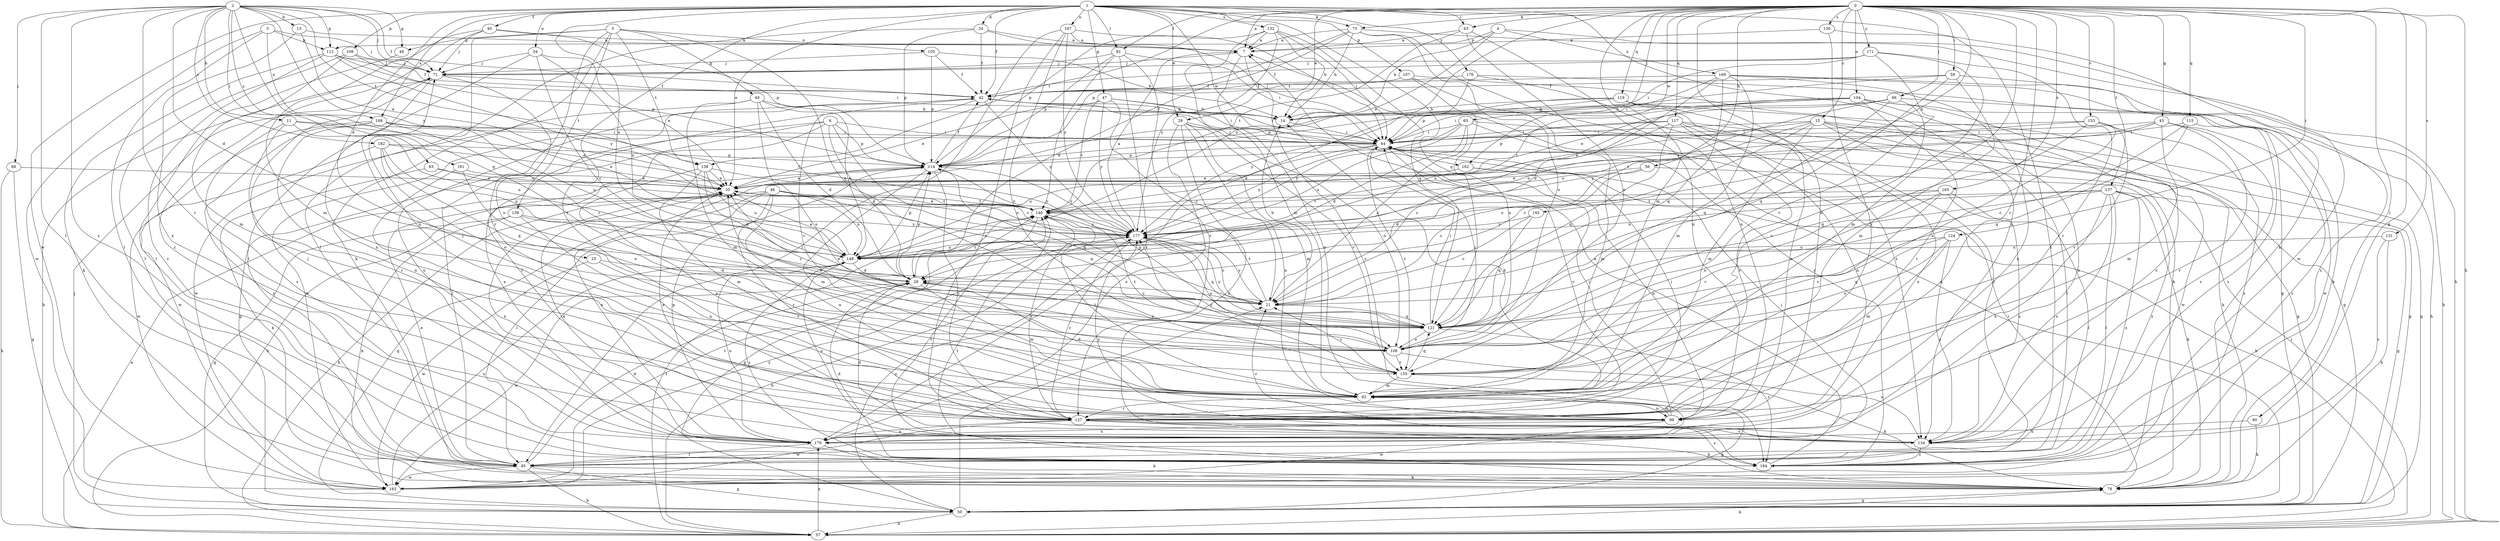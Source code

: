 strict digraph  {
0;
1;
2;
3;
4;
5;
6;
7;
11;
13;
14;
15;
21;
24;
25;
28;
29;
34;
35;
40;
42;
43;
46;
47;
48;
49;
50;
56;
57;
59;
63;
64;
65;
66;
68;
71;
73;
78;
80;
81;
83;
85;
92;
99;
104;
105;
106;
107;
108;
112;
114;
115;
117;
119;
121;
124;
127;
130;
131;
132;
134;
137;
138;
139;
140;
145;
148;
153;
155;
162;
163;
165;
167;
168;
169;
170;
171;
176;
177;
181;
182;
184;
0 -> 7  [label=a];
0 -> 15  [label=c];
0 -> 21  [label=c];
0 -> 29  [label=e];
0 -> 43  [label=g];
0 -> 56  [label=h];
0 -> 57  [label=h];
0 -> 59  [label=i];
0 -> 63  [label=i];
0 -> 65  [label=j];
0 -> 66  [label=j];
0 -> 73  [label=k];
0 -> 80  [label=l];
0 -> 81  [label=l];
0 -> 92  [label=m];
0 -> 99  [label=n];
0 -> 104  [label=o];
0 -> 115  [label=q];
0 -> 117  [label=q];
0 -> 119  [label=q];
0 -> 124  [label=r];
0 -> 127  [label=r];
0 -> 130  [label=s];
0 -> 131  [label=s];
0 -> 137  [label=t];
0 -> 138  [label=t];
0 -> 145  [label=u];
0 -> 148  [label=u];
0 -> 153  [label=v];
0 -> 162  [label=w];
0 -> 165  [label=x];
0 -> 171  [label=y];
0 -> 134  [label=g];
1 -> 24  [label=d];
1 -> 25  [label=d];
1 -> 29  [label=e];
1 -> 34  [label=e];
1 -> 35  [label=e];
1 -> 40  [label=f];
1 -> 42  [label=f];
1 -> 47  [label=g];
1 -> 63  [label=i];
1 -> 73  [label=k];
1 -> 78  [label=k];
1 -> 81  [label=l];
1 -> 107  [label=p];
1 -> 108  [label=p];
1 -> 121  [label=q];
1 -> 127  [label=r];
1 -> 132  [label=s];
1 -> 134  [label=s];
1 -> 148  [label=u];
1 -> 162  [label=w];
1 -> 163  [label=w];
1 -> 167  [label=x];
1 -> 168  [label=x];
1 -> 176  [label=y];
2 -> 11  [label=b];
2 -> 13  [label=b];
2 -> 28  [label=d];
2 -> 42  [label=f];
2 -> 48  [label=g];
2 -> 68  [label=j];
2 -> 71  [label=j];
2 -> 83  [label=l];
2 -> 85  [label=l];
2 -> 112  [label=p];
2 -> 121  [label=q];
2 -> 127  [label=r];
2 -> 138  [label=t];
2 -> 177  [label=y];
2 -> 181  [label=z];
2 -> 182  [label=z];
2 -> 184  [label=z];
3 -> 71  [label=j];
3 -> 85  [label=l];
3 -> 112  [label=p];
3 -> 163  [label=w];
3 -> 168  [label=x];
4 -> 14  [label=b];
4 -> 35  [label=e];
4 -> 112  [label=p];
4 -> 163  [label=w];
4 -> 169  [label=x];
5 -> 48  [label=g];
5 -> 49  [label=g];
5 -> 78  [label=k];
5 -> 99  [label=n];
5 -> 105  [label=o];
5 -> 121  [label=q];
5 -> 127  [label=r];
5 -> 138  [label=t];
5 -> 139  [label=t];
6 -> 21  [label=c];
6 -> 28  [label=d];
6 -> 50  [label=g];
6 -> 64  [label=i];
6 -> 85  [label=l];
6 -> 114  [label=p];
6 -> 170  [label=x];
7 -> 71  [label=j];
7 -> 170  [label=x];
7 -> 184  [label=z];
11 -> 35  [label=e];
11 -> 64  [label=i];
11 -> 127  [label=r];
11 -> 134  [label=s];
11 -> 148  [label=u];
13 -> 7  [label=a];
13 -> 35  [label=e];
13 -> 170  [label=x];
14 -> 42  [label=f];
14 -> 64  [label=i];
15 -> 21  [label=c];
15 -> 35  [label=e];
15 -> 50  [label=g];
15 -> 64  [label=i];
15 -> 78  [label=k];
15 -> 85  [label=l];
15 -> 92  [label=m];
15 -> 163  [label=w];
15 -> 177  [label=y];
21 -> 14  [label=b];
21 -> 121  [label=q];
21 -> 140  [label=t];
21 -> 177  [label=y];
24 -> 7  [label=a];
24 -> 42  [label=f];
24 -> 64  [label=i];
24 -> 85  [label=l];
24 -> 114  [label=p];
25 -> 28  [label=d];
25 -> 155  [label=v];
25 -> 163  [label=w];
28 -> 21  [label=c];
28 -> 92  [label=m];
28 -> 106  [label=o];
28 -> 114  [label=p];
28 -> 140  [label=t];
28 -> 163  [label=w];
29 -> 64  [label=i];
29 -> 92  [label=m];
29 -> 99  [label=n];
29 -> 106  [label=o];
29 -> 155  [label=v];
29 -> 170  [label=x];
29 -> 184  [label=z];
34 -> 21  [label=c];
34 -> 35  [label=e];
34 -> 71  [label=j];
34 -> 85  [label=l];
34 -> 148  [label=u];
35 -> 140  [label=t];
35 -> 170  [label=x];
40 -> 7  [label=a];
40 -> 71  [label=j];
40 -> 92  [label=m];
40 -> 114  [label=p];
40 -> 184  [label=z];
42 -> 14  [label=b];
42 -> 64  [label=i];
42 -> 155  [label=v];
42 -> 163  [label=w];
42 -> 170  [label=x];
42 -> 177  [label=y];
43 -> 64  [label=i];
43 -> 92  [label=m];
43 -> 127  [label=r];
43 -> 134  [label=s];
43 -> 140  [label=t];
43 -> 177  [label=y];
43 -> 184  [label=z];
46 -> 50  [label=g];
46 -> 57  [label=h];
46 -> 85  [label=l];
46 -> 99  [label=n];
46 -> 121  [label=q];
46 -> 127  [label=r];
46 -> 140  [label=t];
46 -> 148  [label=u];
47 -> 14  [label=b];
47 -> 21  [label=c];
47 -> 35  [label=e];
47 -> 64  [label=i];
47 -> 140  [label=t];
47 -> 177  [label=y];
48 -> 85  [label=l];
49 -> 14  [label=b];
49 -> 28  [label=d];
49 -> 92  [label=m];
49 -> 106  [label=o];
49 -> 148  [label=u];
49 -> 163  [label=w];
50 -> 7  [label=a];
50 -> 21  [label=c];
50 -> 57  [label=h];
50 -> 71  [label=j];
50 -> 177  [label=y];
56 -> 21  [label=c];
56 -> 28  [label=d];
56 -> 35  [label=e];
56 -> 184  [label=z];
57 -> 35  [label=e];
57 -> 64  [label=i];
57 -> 78  [label=k];
57 -> 140  [label=t];
57 -> 170  [label=x];
59 -> 42  [label=f];
59 -> 92  [label=m];
59 -> 114  [label=p];
59 -> 121  [label=q];
59 -> 184  [label=z];
63 -> 7  [label=a];
63 -> 99  [label=n];
63 -> 106  [label=o];
63 -> 140  [label=t];
64 -> 114  [label=p];
64 -> 127  [label=r];
64 -> 148  [label=u];
64 -> 155  [label=v];
64 -> 177  [label=y];
65 -> 21  [label=c];
65 -> 28  [label=d];
65 -> 50  [label=g];
65 -> 64  [label=i];
65 -> 92  [label=m];
65 -> 148  [label=u];
65 -> 177  [label=y];
66 -> 14  [label=b];
66 -> 35  [label=e];
66 -> 57  [label=h];
66 -> 121  [label=q];
66 -> 148  [label=u];
66 -> 155  [label=v];
68 -> 35  [label=e];
68 -> 50  [label=g];
68 -> 57  [label=h];
71 -> 42  [label=f];
71 -> 57  [label=h];
71 -> 99  [label=n];
71 -> 106  [label=o];
73 -> 7  [label=a];
73 -> 14  [label=b];
73 -> 28  [label=d];
73 -> 57  [label=h];
73 -> 99  [label=n];
73 -> 106  [label=o];
73 -> 114  [label=p];
78 -> 50  [label=g];
78 -> 64  [label=i];
78 -> 140  [label=t];
80 -> 78  [label=k];
80 -> 170  [label=x];
81 -> 64  [label=i];
81 -> 71  [label=j];
81 -> 114  [label=p];
81 -> 127  [label=r];
81 -> 140  [label=t];
81 -> 170  [label=x];
83 -> 35  [label=e];
83 -> 78  [label=k];
83 -> 140  [label=t];
85 -> 28  [label=d];
85 -> 35  [label=e];
85 -> 50  [label=g];
85 -> 57  [label=h];
85 -> 64  [label=i];
85 -> 78  [label=k];
85 -> 163  [label=w];
92 -> 28  [label=d];
92 -> 50  [label=g];
92 -> 71  [label=j];
92 -> 99  [label=n];
92 -> 127  [label=r];
92 -> 140  [label=t];
99 -> 64  [label=i];
99 -> 92  [label=m];
99 -> 163  [label=w];
99 -> 170  [label=x];
104 -> 14  [label=b];
104 -> 64  [label=i];
104 -> 127  [label=r];
104 -> 134  [label=s];
104 -> 140  [label=t];
104 -> 148  [label=u];
104 -> 163  [label=w];
104 -> 170  [label=x];
105 -> 14  [label=b];
105 -> 42  [label=f];
105 -> 71  [label=j];
105 -> 114  [label=p];
106 -> 35  [label=e];
106 -> 64  [label=i];
106 -> 134  [label=s];
106 -> 140  [label=t];
106 -> 155  [label=v];
107 -> 42  [label=f];
107 -> 78  [label=k];
107 -> 106  [label=o];
107 -> 184  [label=z];
108 -> 71  [label=j];
108 -> 85  [label=l];
108 -> 92  [label=m];
108 -> 114  [label=p];
112 -> 42  [label=f];
112 -> 64  [label=i];
112 -> 71  [label=j];
112 -> 78  [label=k];
112 -> 177  [label=y];
112 -> 184  [label=z];
114 -> 35  [label=e];
114 -> 42  [label=f];
114 -> 57  [label=h];
114 -> 92  [label=m];
114 -> 121  [label=q];
114 -> 127  [label=r];
114 -> 170  [label=x];
114 -> 177  [label=y];
115 -> 21  [label=c];
115 -> 64  [label=i];
115 -> 121  [label=q];
115 -> 134  [label=s];
117 -> 21  [label=c];
117 -> 50  [label=g];
117 -> 64  [label=i];
117 -> 99  [label=n];
117 -> 114  [label=p];
117 -> 121  [label=q];
117 -> 127  [label=r];
117 -> 170  [label=x];
119 -> 14  [label=b];
119 -> 50  [label=g];
119 -> 85  [label=l];
119 -> 99  [label=n];
119 -> 114  [label=p];
119 -> 177  [label=y];
121 -> 35  [label=e];
121 -> 64  [label=i];
121 -> 106  [label=o];
121 -> 114  [label=p];
121 -> 177  [label=y];
121 -> 184  [label=z];
124 -> 92  [label=m];
124 -> 106  [label=o];
124 -> 121  [label=q];
124 -> 134  [label=s];
124 -> 148  [label=u];
127 -> 14  [label=b];
127 -> 35  [label=e];
127 -> 64  [label=i];
127 -> 78  [label=k];
127 -> 134  [label=s];
127 -> 163  [label=w];
127 -> 170  [label=x];
127 -> 184  [label=z];
130 -> 7  [label=a];
130 -> 85  [label=l];
130 -> 127  [label=r];
131 -> 78  [label=k];
131 -> 134  [label=s];
131 -> 148  [label=u];
132 -> 7  [label=a];
132 -> 14  [label=b];
132 -> 64  [label=i];
132 -> 92  [label=m];
132 -> 114  [label=p];
132 -> 121  [label=q];
132 -> 177  [label=y];
134 -> 21  [label=c];
134 -> 28  [label=d];
134 -> 42  [label=f];
134 -> 148  [label=u];
134 -> 177  [label=y];
134 -> 184  [label=z];
137 -> 50  [label=g];
137 -> 78  [label=k];
137 -> 85  [label=l];
137 -> 134  [label=s];
137 -> 140  [label=t];
137 -> 148  [label=u];
137 -> 155  [label=v];
137 -> 170  [label=x];
137 -> 184  [label=z];
138 -> 28  [label=d];
138 -> 35  [label=e];
138 -> 92  [label=m];
138 -> 99  [label=n];
138 -> 148  [label=u];
138 -> 177  [label=y];
139 -> 21  [label=c];
139 -> 50  [label=g];
139 -> 78  [label=k];
139 -> 99  [label=n];
139 -> 177  [label=y];
140 -> 35  [label=e];
140 -> 50  [label=g];
140 -> 127  [label=r];
140 -> 177  [label=y];
145 -> 21  [label=c];
145 -> 121  [label=q];
145 -> 177  [label=y];
148 -> 28  [label=d];
148 -> 35  [label=e];
148 -> 114  [label=p];
148 -> 184  [label=z];
153 -> 35  [label=e];
153 -> 64  [label=i];
153 -> 106  [label=o];
153 -> 121  [label=q];
153 -> 155  [label=v];
153 -> 184  [label=z];
155 -> 21  [label=c];
155 -> 78  [label=k];
155 -> 92  [label=m];
155 -> 121  [label=q];
155 -> 177  [label=y];
162 -> 35  [label=e];
162 -> 57  [label=h];
162 -> 99  [label=n];
163 -> 140  [label=t];
163 -> 148  [label=u];
163 -> 177  [label=y];
165 -> 85  [label=l];
165 -> 106  [label=o];
165 -> 134  [label=s];
165 -> 140  [label=t];
165 -> 155  [label=v];
165 -> 177  [label=y];
167 -> 7  [label=a];
167 -> 64  [label=i];
167 -> 85  [label=l];
167 -> 134  [label=s];
167 -> 155  [label=v];
167 -> 177  [label=y];
168 -> 21  [label=c];
168 -> 64  [label=i];
168 -> 99  [label=n];
168 -> 140  [label=t];
168 -> 148  [label=u];
168 -> 163  [label=w];
168 -> 184  [label=z];
169 -> 28  [label=d];
169 -> 42  [label=f];
169 -> 57  [label=h];
169 -> 64  [label=i];
169 -> 78  [label=k];
169 -> 92  [label=m];
169 -> 121  [label=q];
169 -> 170  [label=x];
170 -> 35  [label=e];
170 -> 71  [label=j];
170 -> 78  [label=k];
170 -> 85  [label=l];
170 -> 114  [label=p];
170 -> 148  [label=u];
171 -> 42  [label=f];
171 -> 64  [label=i];
171 -> 71  [label=j];
171 -> 92  [label=m];
171 -> 127  [label=r];
171 -> 155  [label=v];
176 -> 28  [label=d];
176 -> 42  [label=f];
176 -> 50  [label=g];
176 -> 134  [label=s];
177 -> 7  [label=a];
177 -> 21  [label=c];
177 -> 35  [label=e];
177 -> 57  [label=h];
177 -> 106  [label=o];
177 -> 121  [label=q];
177 -> 127  [label=r];
177 -> 148  [label=u];
181 -> 35  [label=e];
181 -> 106  [label=o];
181 -> 127  [label=r];
182 -> 35  [label=e];
182 -> 106  [label=o];
182 -> 114  [label=p];
182 -> 121  [label=q];
182 -> 148  [label=u];
182 -> 163  [label=w];
184 -> 7  [label=a];
184 -> 28  [label=d];
184 -> 140  [label=t];
}
